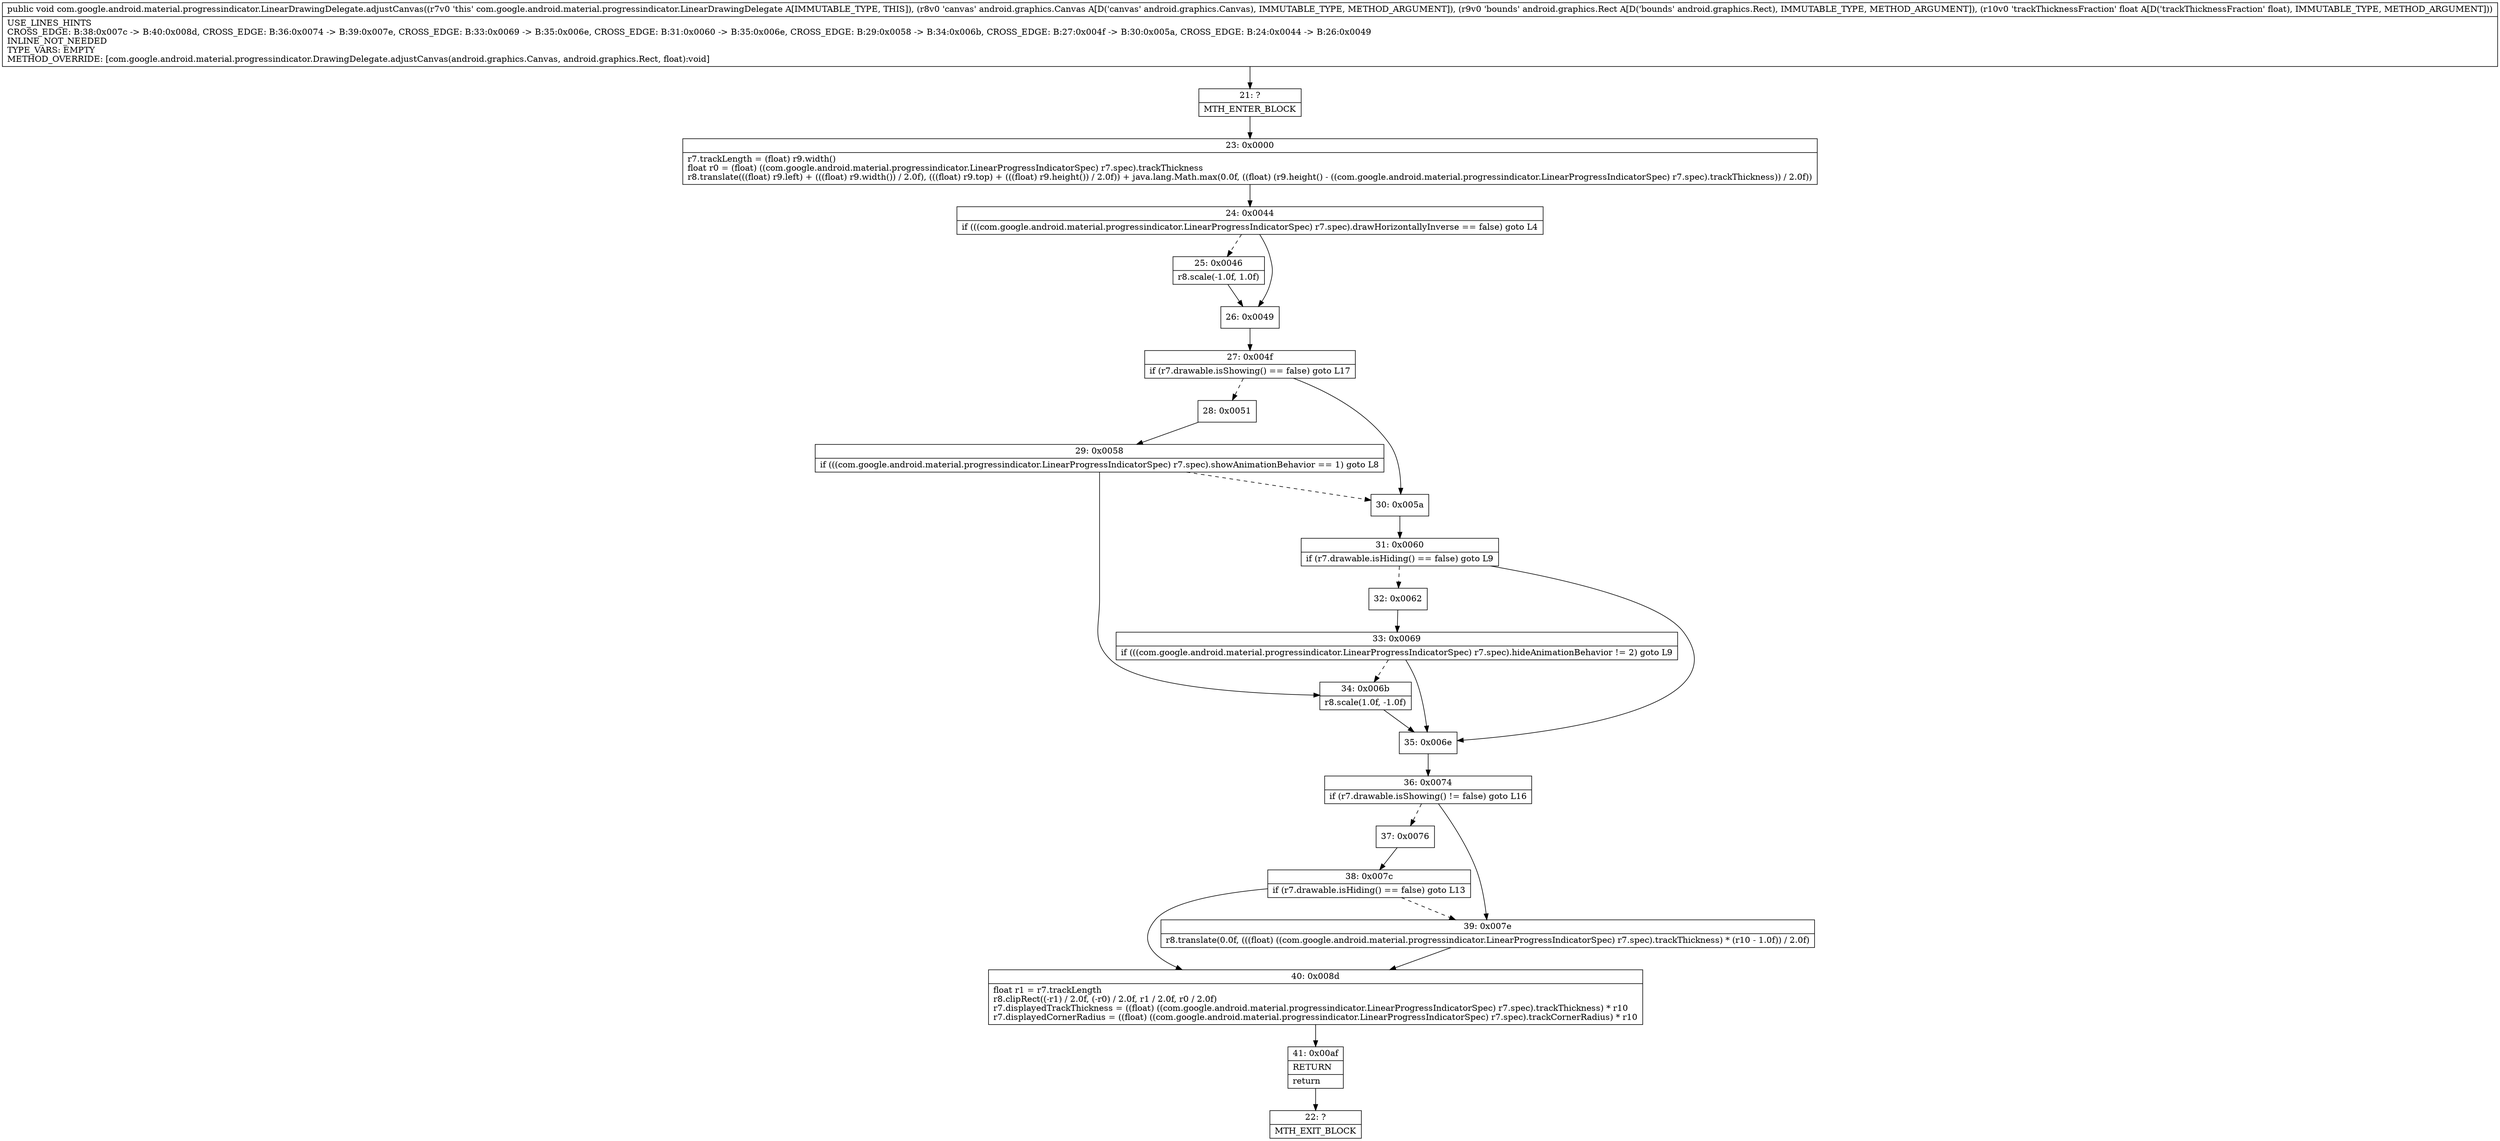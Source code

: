 digraph "CFG forcom.google.android.material.progressindicator.LinearDrawingDelegate.adjustCanvas(Landroid\/graphics\/Canvas;Landroid\/graphics\/Rect;F)V" {
Node_21 [shape=record,label="{21\:\ ?|MTH_ENTER_BLOCK\l}"];
Node_23 [shape=record,label="{23\:\ 0x0000|r7.trackLength = (float) r9.width()\lfloat r0 = (float) ((com.google.android.material.progressindicator.LinearProgressIndicatorSpec) r7.spec).trackThickness\lr8.translate(((float) r9.left) + (((float) r9.width()) \/ 2.0f), (((float) r9.top) + (((float) r9.height()) \/ 2.0f)) + java.lang.Math.max(0.0f, ((float) (r9.height() \- ((com.google.android.material.progressindicator.LinearProgressIndicatorSpec) r7.spec).trackThickness)) \/ 2.0f))\l}"];
Node_24 [shape=record,label="{24\:\ 0x0044|if (((com.google.android.material.progressindicator.LinearProgressIndicatorSpec) r7.spec).drawHorizontallyInverse == false) goto L4\l}"];
Node_25 [shape=record,label="{25\:\ 0x0046|r8.scale(\-1.0f, 1.0f)\l}"];
Node_26 [shape=record,label="{26\:\ 0x0049}"];
Node_27 [shape=record,label="{27\:\ 0x004f|if (r7.drawable.isShowing() == false) goto L17\l}"];
Node_28 [shape=record,label="{28\:\ 0x0051}"];
Node_29 [shape=record,label="{29\:\ 0x0058|if (((com.google.android.material.progressindicator.LinearProgressIndicatorSpec) r7.spec).showAnimationBehavior == 1) goto L8\l}"];
Node_34 [shape=record,label="{34\:\ 0x006b|r8.scale(1.0f, \-1.0f)\l}"];
Node_35 [shape=record,label="{35\:\ 0x006e}"];
Node_36 [shape=record,label="{36\:\ 0x0074|if (r7.drawable.isShowing() != false) goto L16\l}"];
Node_37 [shape=record,label="{37\:\ 0x0076}"];
Node_38 [shape=record,label="{38\:\ 0x007c|if (r7.drawable.isHiding() == false) goto L13\l}"];
Node_40 [shape=record,label="{40\:\ 0x008d|float r1 = r7.trackLength\lr8.clipRect((\-r1) \/ 2.0f, (\-r0) \/ 2.0f, r1 \/ 2.0f, r0 \/ 2.0f)\lr7.displayedTrackThickness = ((float) ((com.google.android.material.progressindicator.LinearProgressIndicatorSpec) r7.spec).trackThickness) * r10\lr7.displayedCornerRadius = ((float) ((com.google.android.material.progressindicator.LinearProgressIndicatorSpec) r7.spec).trackCornerRadius) * r10\l}"];
Node_41 [shape=record,label="{41\:\ 0x00af|RETURN\l|return\l}"];
Node_22 [shape=record,label="{22\:\ ?|MTH_EXIT_BLOCK\l}"];
Node_39 [shape=record,label="{39\:\ 0x007e|r8.translate(0.0f, (((float) ((com.google.android.material.progressindicator.LinearProgressIndicatorSpec) r7.spec).trackThickness) * (r10 \- 1.0f)) \/ 2.0f)\l}"];
Node_30 [shape=record,label="{30\:\ 0x005a}"];
Node_31 [shape=record,label="{31\:\ 0x0060|if (r7.drawable.isHiding() == false) goto L9\l}"];
Node_32 [shape=record,label="{32\:\ 0x0062}"];
Node_33 [shape=record,label="{33\:\ 0x0069|if (((com.google.android.material.progressindicator.LinearProgressIndicatorSpec) r7.spec).hideAnimationBehavior != 2) goto L9\l}"];
MethodNode[shape=record,label="{public void com.google.android.material.progressindicator.LinearDrawingDelegate.adjustCanvas((r7v0 'this' com.google.android.material.progressindicator.LinearDrawingDelegate A[IMMUTABLE_TYPE, THIS]), (r8v0 'canvas' android.graphics.Canvas A[D('canvas' android.graphics.Canvas), IMMUTABLE_TYPE, METHOD_ARGUMENT]), (r9v0 'bounds' android.graphics.Rect A[D('bounds' android.graphics.Rect), IMMUTABLE_TYPE, METHOD_ARGUMENT]), (r10v0 'trackThicknessFraction' float A[D('trackThicknessFraction' float), IMMUTABLE_TYPE, METHOD_ARGUMENT]))  | USE_LINES_HINTS\lCROSS_EDGE: B:38:0x007c \-\> B:40:0x008d, CROSS_EDGE: B:36:0x0074 \-\> B:39:0x007e, CROSS_EDGE: B:33:0x0069 \-\> B:35:0x006e, CROSS_EDGE: B:31:0x0060 \-\> B:35:0x006e, CROSS_EDGE: B:29:0x0058 \-\> B:34:0x006b, CROSS_EDGE: B:27:0x004f \-\> B:30:0x005a, CROSS_EDGE: B:24:0x0044 \-\> B:26:0x0049\lINLINE_NOT_NEEDED\lTYPE_VARS: EMPTY\lMETHOD_OVERRIDE: [com.google.android.material.progressindicator.DrawingDelegate.adjustCanvas(android.graphics.Canvas, android.graphics.Rect, float):void]\l}"];
MethodNode -> Node_21;Node_21 -> Node_23;
Node_23 -> Node_24;
Node_24 -> Node_25[style=dashed];
Node_24 -> Node_26;
Node_25 -> Node_26;
Node_26 -> Node_27;
Node_27 -> Node_28[style=dashed];
Node_27 -> Node_30;
Node_28 -> Node_29;
Node_29 -> Node_30[style=dashed];
Node_29 -> Node_34;
Node_34 -> Node_35;
Node_35 -> Node_36;
Node_36 -> Node_37[style=dashed];
Node_36 -> Node_39;
Node_37 -> Node_38;
Node_38 -> Node_39[style=dashed];
Node_38 -> Node_40;
Node_40 -> Node_41;
Node_41 -> Node_22;
Node_39 -> Node_40;
Node_30 -> Node_31;
Node_31 -> Node_32[style=dashed];
Node_31 -> Node_35;
Node_32 -> Node_33;
Node_33 -> Node_34[style=dashed];
Node_33 -> Node_35;
}


